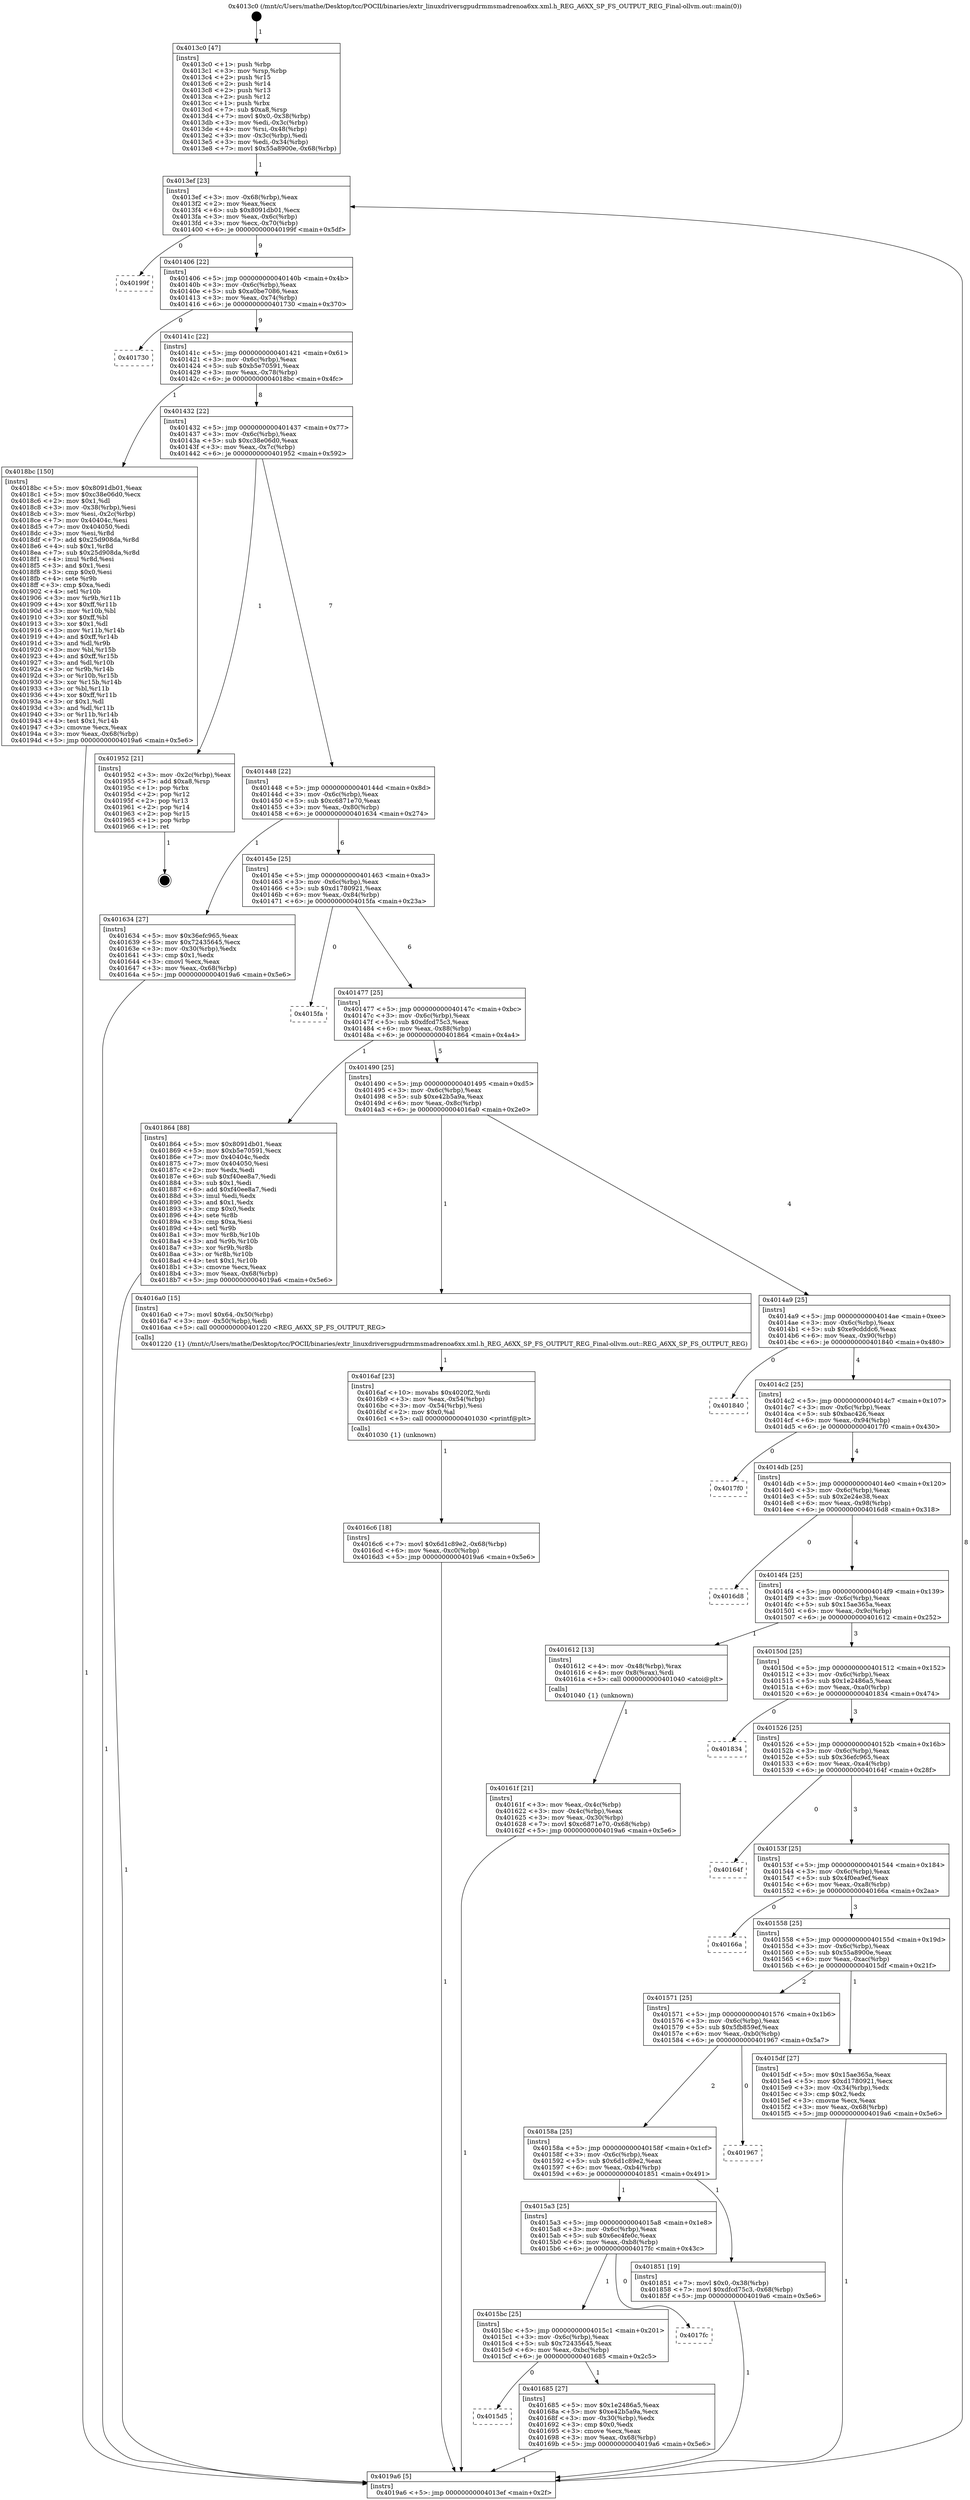 digraph "0x4013c0" {
  label = "0x4013c0 (/mnt/c/Users/mathe/Desktop/tcc/POCII/binaries/extr_linuxdriversgpudrmmsmadrenoa6xx.xml.h_REG_A6XX_SP_FS_OUTPUT_REG_Final-ollvm.out::main(0))"
  labelloc = "t"
  node[shape=record]

  Entry [label="",width=0.3,height=0.3,shape=circle,fillcolor=black,style=filled]
  "0x4013ef" [label="{
     0x4013ef [23]\l
     | [instrs]\l
     &nbsp;&nbsp;0x4013ef \<+3\>: mov -0x68(%rbp),%eax\l
     &nbsp;&nbsp;0x4013f2 \<+2\>: mov %eax,%ecx\l
     &nbsp;&nbsp;0x4013f4 \<+6\>: sub $0x8091db01,%ecx\l
     &nbsp;&nbsp;0x4013fa \<+3\>: mov %eax,-0x6c(%rbp)\l
     &nbsp;&nbsp;0x4013fd \<+3\>: mov %ecx,-0x70(%rbp)\l
     &nbsp;&nbsp;0x401400 \<+6\>: je 000000000040199f \<main+0x5df\>\l
  }"]
  "0x40199f" [label="{
     0x40199f\l
  }", style=dashed]
  "0x401406" [label="{
     0x401406 [22]\l
     | [instrs]\l
     &nbsp;&nbsp;0x401406 \<+5\>: jmp 000000000040140b \<main+0x4b\>\l
     &nbsp;&nbsp;0x40140b \<+3\>: mov -0x6c(%rbp),%eax\l
     &nbsp;&nbsp;0x40140e \<+5\>: sub $0xa0be7086,%eax\l
     &nbsp;&nbsp;0x401413 \<+3\>: mov %eax,-0x74(%rbp)\l
     &nbsp;&nbsp;0x401416 \<+6\>: je 0000000000401730 \<main+0x370\>\l
  }"]
  Exit [label="",width=0.3,height=0.3,shape=circle,fillcolor=black,style=filled,peripheries=2]
  "0x401730" [label="{
     0x401730\l
  }", style=dashed]
  "0x40141c" [label="{
     0x40141c [22]\l
     | [instrs]\l
     &nbsp;&nbsp;0x40141c \<+5\>: jmp 0000000000401421 \<main+0x61\>\l
     &nbsp;&nbsp;0x401421 \<+3\>: mov -0x6c(%rbp),%eax\l
     &nbsp;&nbsp;0x401424 \<+5\>: sub $0xb5e70591,%eax\l
     &nbsp;&nbsp;0x401429 \<+3\>: mov %eax,-0x78(%rbp)\l
     &nbsp;&nbsp;0x40142c \<+6\>: je 00000000004018bc \<main+0x4fc\>\l
  }"]
  "0x4016c6" [label="{
     0x4016c6 [18]\l
     | [instrs]\l
     &nbsp;&nbsp;0x4016c6 \<+7\>: movl $0x6d1c89e2,-0x68(%rbp)\l
     &nbsp;&nbsp;0x4016cd \<+6\>: mov %eax,-0xc0(%rbp)\l
     &nbsp;&nbsp;0x4016d3 \<+5\>: jmp 00000000004019a6 \<main+0x5e6\>\l
  }"]
  "0x4018bc" [label="{
     0x4018bc [150]\l
     | [instrs]\l
     &nbsp;&nbsp;0x4018bc \<+5\>: mov $0x8091db01,%eax\l
     &nbsp;&nbsp;0x4018c1 \<+5\>: mov $0xc38e06d0,%ecx\l
     &nbsp;&nbsp;0x4018c6 \<+2\>: mov $0x1,%dl\l
     &nbsp;&nbsp;0x4018c8 \<+3\>: mov -0x38(%rbp),%esi\l
     &nbsp;&nbsp;0x4018cb \<+3\>: mov %esi,-0x2c(%rbp)\l
     &nbsp;&nbsp;0x4018ce \<+7\>: mov 0x40404c,%esi\l
     &nbsp;&nbsp;0x4018d5 \<+7\>: mov 0x404050,%edi\l
     &nbsp;&nbsp;0x4018dc \<+3\>: mov %esi,%r8d\l
     &nbsp;&nbsp;0x4018df \<+7\>: add $0x25d908da,%r8d\l
     &nbsp;&nbsp;0x4018e6 \<+4\>: sub $0x1,%r8d\l
     &nbsp;&nbsp;0x4018ea \<+7\>: sub $0x25d908da,%r8d\l
     &nbsp;&nbsp;0x4018f1 \<+4\>: imul %r8d,%esi\l
     &nbsp;&nbsp;0x4018f5 \<+3\>: and $0x1,%esi\l
     &nbsp;&nbsp;0x4018f8 \<+3\>: cmp $0x0,%esi\l
     &nbsp;&nbsp;0x4018fb \<+4\>: sete %r9b\l
     &nbsp;&nbsp;0x4018ff \<+3\>: cmp $0xa,%edi\l
     &nbsp;&nbsp;0x401902 \<+4\>: setl %r10b\l
     &nbsp;&nbsp;0x401906 \<+3\>: mov %r9b,%r11b\l
     &nbsp;&nbsp;0x401909 \<+4\>: xor $0xff,%r11b\l
     &nbsp;&nbsp;0x40190d \<+3\>: mov %r10b,%bl\l
     &nbsp;&nbsp;0x401910 \<+3\>: xor $0xff,%bl\l
     &nbsp;&nbsp;0x401913 \<+3\>: xor $0x1,%dl\l
     &nbsp;&nbsp;0x401916 \<+3\>: mov %r11b,%r14b\l
     &nbsp;&nbsp;0x401919 \<+4\>: and $0xff,%r14b\l
     &nbsp;&nbsp;0x40191d \<+3\>: and %dl,%r9b\l
     &nbsp;&nbsp;0x401920 \<+3\>: mov %bl,%r15b\l
     &nbsp;&nbsp;0x401923 \<+4\>: and $0xff,%r15b\l
     &nbsp;&nbsp;0x401927 \<+3\>: and %dl,%r10b\l
     &nbsp;&nbsp;0x40192a \<+3\>: or %r9b,%r14b\l
     &nbsp;&nbsp;0x40192d \<+3\>: or %r10b,%r15b\l
     &nbsp;&nbsp;0x401930 \<+3\>: xor %r15b,%r14b\l
     &nbsp;&nbsp;0x401933 \<+3\>: or %bl,%r11b\l
     &nbsp;&nbsp;0x401936 \<+4\>: xor $0xff,%r11b\l
     &nbsp;&nbsp;0x40193a \<+3\>: or $0x1,%dl\l
     &nbsp;&nbsp;0x40193d \<+3\>: and %dl,%r11b\l
     &nbsp;&nbsp;0x401940 \<+3\>: or %r11b,%r14b\l
     &nbsp;&nbsp;0x401943 \<+4\>: test $0x1,%r14b\l
     &nbsp;&nbsp;0x401947 \<+3\>: cmovne %ecx,%eax\l
     &nbsp;&nbsp;0x40194a \<+3\>: mov %eax,-0x68(%rbp)\l
     &nbsp;&nbsp;0x40194d \<+5\>: jmp 00000000004019a6 \<main+0x5e6\>\l
  }"]
  "0x401432" [label="{
     0x401432 [22]\l
     | [instrs]\l
     &nbsp;&nbsp;0x401432 \<+5\>: jmp 0000000000401437 \<main+0x77\>\l
     &nbsp;&nbsp;0x401437 \<+3\>: mov -0x6c(%rbp),%eax\l
     &nbsp;&nbsp;0x40143a \<+5\>: sub $0xc38e06d0,%eax\l
     &nbsp;&nbsp;0x40143f \<+3\>: mov %eax,-0x7c(%rbp)\l
     &nbsp;&nbsp;0x401442 \<+6\>: je 0000000000401952 \<main+0x592\>\l
  }"]
  "0x4016af" [label="{
     0x4016af [23]\l
     | [instrs]\l
     &nbsp;&nbsp;0x4016af \<+10\>: movabs $0x4020f2,%rdi\l
     &nbsp;&nbsp;0x4016b9 \<+3\>: mov %eax,-0x54(%rbp)\l
     &nbsp;&nbsp;0x4016bc \<+3\>: mov -0x54(%rbp),%esi\l
     &nbsp;&nbsp;0x4016bf \<+2\>: mov $0x0,%al\l
     &nbsp;&nbsp;0x4016c1 \<+5\>: call 0000000000401030 \<printf@plt\>\l
     | [calls]\l
     &nbsp;&nbsp;0x401030 \{1\} (unknown)\l
  }"]
  "0x401952" [label="{
     0x401952 [21]\l
     | [instrs]\l
     &nbsp;&nbsp;0x401952 \<+3\>: mov -0x2c(%rbp),%eax\l
     &nbsp;&nbsp;0x401955 \<+7\>: add $0xa8,%rsp\l
     &nbsp;&nbsp;0x40195c \<+1\>: pop %rbx\l
     &nbsp;&nbsp;0x40195d \<+2\>: pop %r12\l
     &nbsp;&nbsp;0x40195f \<+2\>: pop %r13\l
     &nbsp;&nbsp;0x401961 \<+2\>: pop %r14\l
     &nbsp;&nbsp;0x401963 \<+2\>: pop %r15\l
     &nbsp;&nbsp;0x401965 \<+1\>: pop %rbp\l
     &nbsp;&nbsp;0x401966 \<+1\>: ret\l
  }"]
  "0x401448" [label="{
     0x401448 [22]\l
     | [instrs]\l
     &nbsp;&nbsp;0x401448 \<+5\>: jmp 000000000040144d \<main+0x8d\>\l
     &nbsp;&nbsp;0x40144d \<+3\>: mov -0x6c(%rbp),%eax\l
     &nbsp;&nbsp;0x401450 \<+5\>: sub $0xc6871e70,%eax\l
     &nbsp;&nbsp;0x401455 \<+3\>: mov %eax,-0x80(%rbp)\l
     &nbsp;&nbsp;0x401458 \<+6\>: je 0000000000401634 \<main+0x274\>\l
  }"]
  "0x4015d5" [label="{
     0x4015d5\l
  }", style=dashed]
  "0x401634" [label="{
     0x401634 [27]\l
     | [instrs]\l
     &nbsp;&nbsp;0x401634 \<+5\>: mov $0x36efc965,%eax\l
     &nbsp;&nbsp;0x401639 \<+5\>: mov $0x72435645,%ecx\l
     &nbsp;&nbsp;0x40163e \<+3\>: mov -0x30(%rbp),%edx\l
     &nbsp;&nbsp;0x401641 \<+3\>: cmp $0x1,%edx\l
     &nbsp;&nbsp;0x401644 \<+3\>: cmovl %ecx,%eax\l
     &nbsp;&nbsp;0x401647 \<+3\>: mov %eax,-0x68(%rbp)\l
     &nbsp;&nbsp;0x40164a \<+5\>: jmp 00000000004019a6 \<main+0x5e6\>\l
  }"]
  "0x40145e" [label="{
     0x40145e [25]\l
     | [instrs]\l
     &nbsp;&nbsp;0x40145e \<+5\>: jmp 0000000000401463 \<main+0xa3\>\l
     &nbsp;&nbsp;0x401463 \<+3\>: mov -0x6c(%rbp),%eax\l
     &nbsp;&nbsp;0x401466 \<+5\>: sub $0xd1780921,%eax\l
     &nbsp;&nbsp;0x40146b \<+6\>: mov %eax,-0x84(%rbp)\l
     &nbsp;&nbsp;0x401471 \<+6\>: je 00000000004015fa \<main+0x23a\>\l
  }"]
  "0x401685" [label="{
     0x401685 [27]\l
     | [instrs]\l
     &nbsp;&nbsp;0x401685 \<+5\>: mov $0x1e2486a5,%eax\l
     &nbsp;&nbsp;0x40168a \<+5\>: mov $0xe42b5a9a,%ecx\l
     &nbsp;&nbsp;0x40168f \<+3\>: mov -0x30(%rbp),%edx\l
     &nbsp;&nbsp;0x401692 \<+3\>: cmp $0x0,%edx\l
     &nbsp;&nbsp;0x401695 \<+3\>: cmove %ecx,%eax\l
     &nbsp;&nbsp;0x401698 \<+3\>: mov %eax,-0x68(%rbp)\l
     &nbsp;&nbsp;0x40169b \<+5\>: jmp 00000000004019a6 \<main+0x5e6\>\l
  }"]
  "0x4015fa" [label="{
     0x4015fa\l
  }", style=dashed]
  "0x401477" [label="{
     0x401477 [25]\l
     | [instrs]\l
     &nbsp;&nbsp;0x401477 \<+5\>: jmp 000000000040147c \<main+0xbc\>\l
     &nbsp;&nbsp;0x40147c \<+3\>: mov -0x6c(%rbp),%eax\l
     &nbsp;&nbsp;0x40147f \<+5\>: sub $0xdfcd75c3,%eax\l
     &nbsp;&nbsp;0x401484 \<+6\>: mov %eax,-0x88(%rbp)\l
     &nbsp;&nbsp;0x40148a \<+6\>: je 0000000000401864 \<main+0x4a4\>\l
  }"]
  "0x4015bc" [label="{
     0x4015bc [25]\l
     | [instrs]\l
     &nbsp;&nbsp;0x4015bc \<+5\>: jmp 00000000004015c1 \<main+0x201\>\l
     &nbsp;&nbsp;0x4015c1 \<+3\>: mov -0x6c(%rbp),%eax\l
     &nbsp;&nbsp;0x4015c4 \<+5\>: sub $0x72435645,%eax\l
     &nbsp;&nbsp;0x4015c9 \<+6\>: mov %eax,-0xbc(%rbp)\l
     &nbsp;&nbsp;0x4015cf \<+6\>: je 0000000000401685 \<main+0x2c5\>\l
  }"]
  "0x401864" [label="{
     0x401864 [88]\l
     | [instrs]\l
     &nbsp;&nbsp;0x401864 \<+5\>: mov $0x8091db01,%eax\l
     &nbsp;&nbsp;0x401869 \<+5\>: mov $0xb5e70591,%ecx\l
     &nbsp;&nbsp;0x40186e \<+7\>: mov 0x40404c,%edx\l
     &nbsp;&nbsp;0x401875 \<+7\>: mov 0x404050,%esi\l
     &nbsp;&nbsp;0x40187c \<+2\>: mov %edx,%edi\l
     &nbsp;&nbsp;0x40187e \<+6\>: sub $0xf40ee8a7,%edi\l
     &nbsp;&nbsp;0x401884 \<+3\>: sub $0x1,%edi\l
     &nbsp;&nbsp;0x401887 \<+6\>: add $0xf40ee8a7,%edi\l
     &nbsp;&nbsp;0x40188d \<+3\>: imul %edi,%edx\l
     &nbsp;&nbsp;0x401890 \<+3\>: and $0x1,%edx\l
     &nbsp;&nbsp;0x401893 \<+3\>: cmp $0x0,%edx\l
     &nbsp;&nbsp;0x401896 \<+4\>: sete %r8b\l
     &nbsp;&nbsp;0x40189a \<+3\>: cmp $0xa,%esi\l
     &nbsp;&nbsp;0x40189d \<+4\>: setl %r9b\l
     &nbsp;&nbsp;0x4018a1 \<+3\>: mov %r8b,%r10b\l
     &nbsp;&nbsp;0x4018a4 \<+3\>: and %r9b,%r10b\l
     &nbsp;&nbsp;0x4018a7 \<+3\>: xor %r9b,%r8b\l
     &nbsp;&nbsp;0x4018aa \<+3\>: or %r8b,%r10b\l
     &nbsp;&nbsp;0x4018ad \<+4\>: test $0x1,%r10b\l
     &nbsp;&nbsp;0x4018b1 \<+3\>: cmovne %ecx,%eax\l
     &nbsp;&nbsp;0x4018b4 \<+3\>: mov %eax,-0x68(%rbp)\l
     &nbsp;&nbsp;0x4018b7 \<+5\>: jmp 00000000004019a6 \<main+0x5e6\>\l
  }"]
  "0x401490" [label="{
     0x401490 [25]\l
     | [instrs]\l
     &nbsp;&nbsp;0x401490 \<+5\>: jmp 0000000000401495 \<main+0xd5\>\l
     &nbsp;&nbsp;0x401495 \<+3\>: mov -0x6c(%rbp),%eax\l
     &nbsp;&nbsp;0x401498 \<+5\>: sub $0xe42b5a9a,%eax\l
     &nbsp;&nbsp;0x40149d \<+6\>: mov %eax,-0x8c(%rbp)\l
     &nbsp;&nbsp;0x4014a3 \<+6\>: je 00000000004016a0 \<main+0x2e0\>\l
  }"]
  "0x4017fc" [label="{
     0x4017fc\l
  }", style=dashed]
  "0x4016a0" [label="{
     0x4016a0 [15]\l
     | [instrs]\l
     &nbsp;&nbsp;0x4016a0 \<+7\>: movl $0x64,-0x50(%rbp)\l
     &nbsp;&nbsp;0x4016a7 \<+3\>: mov -0x50(%rbp),%edi\l
     &nbsp;&nbsp;0x4016aa \<+5\>: call 0000000000401220 \<REG_A6XX_SP_FS_OUTPUT_REG\>\l
     | [calls]\l
     &nbsp;&nbsp;0x401220 \{1\} (/mnt/c/Users/mathe/Desktop/tcc/POCII/binaries/extr_linuxdriversgpudrmmsmadrenoa6xx.xml.h_REG_A6XX_SP_FS_OUTPUT_REG_Final-ollvm.out::REG_A6XX_SP_FS_OUTPUT_REG)\l
  }"]
  "0x4014a9" [label="{
     0x4014a9 [25]\l
     | [instrs]\l
     &nbsp;&nbsp;0x4014a9 \<+5\>: jmp 00000000004014ae \<main+0xee\>\l
     &nbsp;&nbsp;0x4014ae \<+3\>: mov -0x6c(%rbp),%eax\l
     &nbsp;&nbsp;0x4014b1 \<+5\>: sub $0xe9cdddc6,%eax\l
     &nbsp;&nbsp;0x4014b6 \<+6\>: mov %eax,-0x90(%rbp)\l
     &nbsp;&nbsp;0x4014bc \<+6\>: je 0000000000401840 \<main+0x480\>\l
  }"]
  "0x4015a3" [label="{
     0x4015a3 [25]\l
     | [instrs]\l
     &nbsp;&nbsp;0x4015a3 \<+5\>: jmp 00000000004015a8 \<main+0x1e8\>\l
     &nbsp;&nbsp;0x4015a8 \<+3\>: mov -0x6c(%rbp),%eax\l
     &nbsp;&nbsp;0x4015ab \<+5\>: sub $0x6ec4fe0c,%eax\l
     &nbsp;&nbsp;0x4015b0 \<+6\>: mov %eax,-0xb8(%rbp)\l
     &nbsp;&nbsp;0x4015b6 \<+6\>: je 00000000004017fc \<main+0x43c\>\l
  }"]
  "0x401840" [label="{
     0x401840\l
  }", style=dashed]
  "0x4014c2" [label="{
     0x4014c2 [25]\l
     | [instrs]\l
     &nbsp;&nbsp;0x4014c2 \<+5\>: jmp 00000000004014c7 \<main+0x107\>\l
     &nbsp;&nbsp;0x4014c7 \<+3\>: mov -0x6c(%rbp),%eax\l
     &nbsp;&nbsp;0x4014ca \<+5\>: sub $0xbac426,%eax\l
     &nbsp;&nbsp;0x4014cf \<+6\>: mov %eax,-0x94(%rbp)\l
     &nbsp;&nbsp;0x4014d5 \<+6\>: je 00000000004017f0 \<main+0x430\>\l
  }"]
  "0x401851" [label="{
     0x401851 [19]\l
     | [instrs]\l
     &nbsp;&nbsp;0x401851 \<+7\>: movl $0x0,-0x38(%rbp)\l
     &nbsp;&nbsp;0x401858 \<+7\>: movl $0xdfcd75c3,-0x68(%rbp)\l
     &nbsp;&nbsp;0x40185f \<+5\>: jmp 00000000004019a6 \<main+0x5e6\>\l
  }"]
  "0x4017f0" [label="{
     0x4017f0\l
  }", style=dashed]
  "0x4014db" [label="{
     0x4014db [25]\l
     | [instrs]\l
     &nbsp;&nbsp;0x4014db \<+5\>: jmp 00000000004014e0 \<main+0x120\>\l
     &nbsp;&nbsp;0x4014e0 \<+3\>: mov -0x6c(%rbp),%eax\l
     &nbsp;&nbsp;0x4014e3 \<+5\>: sub $0x2e24e38,%eax\l
     &nbsp;&nbsp;0x4014e8 \<+6\>: mov %eax,-0x98(%rbp)\l
     &nbsp;&nbsp;0x4014ee \<+6\>: je 00000000004016d8 \<main+0x318\>\l
  }"]
  "0x40158a" [label="{
     0x40158a [25]\l
     | [instrs]\l
     &nbsp;&nbsp;0x40158a \<+5\>: jmp 000000000040158f \<main+0x1cf\>\l
     &nbsp;&nbsp;0x40158f \<+3\>: mov -0x6c(%rbp),%eax\l
     &nbsp;&nbsp;0x401592 \<+5\>: sub $0x6d1c89e2,%eax\l
     &nbsp;&nbsp;0x401597 \<+6\>: mov %eax,-0xb4(%rbp)\l
     &nbsp;&nbsp;0x40159d \<+6\>: je 0000000000401851 \<main+0x491\>\l
  }"]
  "0x4016d8" [label="{
     0x4016d8\l
  }", style=dashed]
  "0x4014f4" [label="{
     0x4014f4 [25]\l
     | [instrs]\l
     &nbsp;&nbsp;0x4014f4 \<+5\>: jmp 00000000004014f9 \<main+0x139\>\l
     &nbsp;&nbsp;0x4014f9 \<+3\>: mov -0x6c(%rbp),%eax\l
     &nbsp;&nbsp;0x4014fc \<+5\>: sub $0x15ae365a,%eax\l
     &nbsp;&nbsp;0x401501 \<+6\>: mov %eax,-0x9c(%rbp)\l
     &nbsp;&nbsp;0x401507 \<+6\>: je 0000000000401612 \<main+0x252\>\l
  }"]
  "0x401967" [label="{
     0x401967\l
  }", style=dashed]
  "0x401612" [label="{
     0x401612 [13]\l
     | [instrs]\l
     &nbsp;&nbsp;0x401612 \<+4\>: mov -0x48(%rbp),%rax\l
     &nbsp;&nbsp;0x401616 \<+4\>: mov 0x8(%rax),%rdi\l
     &nbsp;&nbsp;0x40161a \<+5\>: call 0000000000401040 \<atoi@plt\>\l
     | [calls]\l
     &nbsp;&nbsp;0x401040 \{1\} (unknown)\l
  }"]
  "0x40150d" [label="{
     0x40150d [25]\l
     | [instrs]\l
     &nbsp;&nbsp;0x40150d \<+5\>: jmp 0000000000401512 \<main+0x152\>\l
     &nbsp;&nbsp;0x401512 \<+3\>: mov -0x6c(%rbp),%eax\l
     &nbsp;&nbsp;0x401515 \<+5\>: sub $0x1e2486a5,%eax\l
     &nbsp;&nbsp;0x40151a \<+6\>: mov %eax,-0xa0(%rbp)\l
     &nbsp;&nbsp;0x401520 \<+6\>: je 0000000000401834 \<main+0x474\>\l
  }"]
  "0x40161f" [label="{
     0x40161f [21]\l
     | [instrs]\l
     &nbsp;&nbsp;0x40161f \<+3\>: mov %eax,-0x4c(%rbp)\l
     &nbsp;&nbsp;0x401622 \<+3\>: mov -0x4c(%rbp),%eax\l
     &nbsp;&nbsp;0x401625 \<+3\>: mov %eax,-0x30(%rbp)\l
     &nbsp;&nbsp;0x401628 \<+7\>: movl $0xc6871e70,-0x68(%rbp)\l
     &nbsp;&nbsp;0x40162f \<+5\>: jmp 00000000004019a6 \<main+0x5e6\>\l
  }"]
  "0x401834" [label="{
     0x401834\l
  }", style=dashed]
  "0x401526" [label="{
     0x401526 [25]\l
     | [instrs]\l
     &nbsp;&nbsp;0x401526 \<+5\>: jmp 000000000040152b \<main+0x16b\>\l
     &nbsp;&nbsp;0x40152b \<+3\>: mov -0x6c(%rbp),%eax\l
     &nbsp;&nbsp;0x40152e \<+5\>: sub $0x36efc965,%eax\l
     &nbsp;&nbsp;0x401533 \<+6\>: mov %eax,-0xa4(%rbp)\l
     &nbsp;&nbsp;0x401539 \<+6\>: je 000000000040164f \<main+0x28f\>\l
  }"]
  "0x4013c0" [label="{
     0x4013c0 [47]\l
     | [instrs]\l
     &nbsp;&nbsp;0x4013c0 \<+1\>: push %rbp\l
     &nbsp;&nbsp;0x4013c1 \<+3\>: mov %rsp,%rbp\l
     &nbsp;&nbsp;0x4013c4 \<+2\>: push %r15\l
     &nbsp;&nbsp;0x4013c6 \<+2\>: push %r14\l
     &nbsp;&nbsp;0x4013c8 \<+2\>: push %r13\l
     &nbsp;&nbsp;0x4013ca \<+2\>: push %r12\l
     &nbsp;&nbsp;0x4013cc \<+1\>: push %rbx\l
     &nbsp;&nbsp;0x4013cd \<+7\>: sub $0xa8,%rsp\l
     &nbsp;&nbsp;0x4013d4 \<+7\>: movl $0x0,-0x38(%rbp)\l
     &nbsp;&nbsp;0x4013db \<+3\>: mov %edi,-0x3c(%rbp)\l
     &nbsp;&nbsp;0x4013de \<+4\>: mov %rsi,-0x48(%rbp)\l
     &nbsp;&nbsp;0x4013e2 \<+3\>: mov -0x3c(%rbp),%edi\l
     &nbsp;&nbsp;0x4013e5 \<+3\>: mov %edi,-0x34(%rbp)\l
     &nbsp;&nbsp;0x4013e8 \<+7\>: movl $0x55a8900e,-0x68(%rbp)\l
  }"]
  "0x40164f" [label="{
     0x40164f\l
  }", style=dashed]
  "0x40153f" [label="{
     0x40153f [25]\l
     | [instrs]\l
     &nbsp;&nbsp;0x40153f \<+5\>: jmp 0000000000401544 \<main+0x184\>\l
     &nbsp;&nbsp;0x401544 \<+3\>: mov -0x6c(%rbp),%eax\l
     &nbsp;&nbsp;0x401547 \<+5\>: sub $0x4f0ea9ef,%eax\l
     &nbsp;&nbsp;0x40154c \<+6\>: mov %eax,-0xa8(%rbp)\l
     &nbsp;&nbsp;0x401552 \<+6\>: je 000000000040166a \<main+0x2aa\>\l
  }"]
  "0x4019a6" [label="{
     0x4019a6 [5]\l
     | [instrs]\l
     &nbsp;&nbsp;0x4019a6 \<+5\>: jmp 00000000004013ef \<main+0x2f\>\l
  }"]
  "0x40166a" [label="{
     0x40166a\l
  }", style=dashed]
  "0x401558" [label="{
     0x401558 [25]\l
     | [instrs]\l
     &nbsp;&nbsp;0x401558 \<+5\>: jmp 000000000040155d \<main+0x19d\>\l
     &nbsp;&nbsp;0x40155d \<+3\>: mov -0x6c(%rbp),%eax\l
     &nbsp;&nbsp;0x401560 \<+5\>: sub $0x55a8900e,%eax\l
     &nbsp;&nbsp;0x401565 \<+6\>: mov %eax,-0xac(%rbp)\l
     &nbsp;&nbsp;0x40156b \<+6\>: je 00000000004015df \<main+0x21f\>\l
  }"]
  "0x401571" [label="{
     0x401571 [25]\l
     | [instrs]\l
     &nbsp;&nbsp;0x401571 \<+5\>: jmp 0000000000401576 \<main+0x1b6\>\l
     &nbsp;&nbsp;0x401576 \<+3\>: mov -0x6c(%rbp),%eax\l
     &nbsp;&nbsp;0x401579 \<+5\>: sub $0x5fb859ef,%eax\l
     &nbsp;&nbsp;0x40157e \<+6\>: mov %eax,-0xb0(%rbp)\l
     &nbsp;&nbsp;0x401584 \<+6\>: je 0000000000401967 \<main+0x5a7\>\l
  }"]
  "0x4015df" [label="{
     0x4015df [27]\l
     | [instrs]\l
     &nbsp;&nbsp;0x4015df \<+5\>: mov $0x15ae365a,%eax\l
     &nbsp;&nbsp;0x4015e4 \<+5\>: mov $0xd1780921,%ecx\l
     &nbsp;&nbsp;0x4015e9 \<+3\>: mov -0x34(%rbp),%edx\l
     &nbsp;&nbsp;0x4015ec \<+3\>: cmp $0x2,%edx\l
     &nbsp;&nbsp;0x4015ef \<+3\>: cmovne %ecx,%eax\l
     &nbsp;&nbsp;0x4015f2 \<+3\>: mov %eax,-0x68(%rbp)\l
     &nbsp;&nbsp;0x4015f5 \<+5\>: jmp 00000000004019a6 \<main+0x5e6\>\l
  }"]
  Entry -> "0x4013c0" [label=" 1"]
  "0x4013ef" -> "0x40199f" [label=" 0"]
  "0x4013ef" -> "0x401406" [label=" 9"]
  "0x401952" -> Exit [label=" 1"]
  "0x401406" -> "0x401730" [label=" 0"]
  "0x401406" -> "0x40141c" [label=" 9"]
  "0x4018bc" -> "0x4019a6" [label=" 1"]
  "0x40141c" -> "0x4018bc" [label=" 1"]
  "0x40141c" -> "0x401432" [label=" 8"]
  "0x401864" -> "0x4019a6" [label=" 1"]
  "0x401432" -> "0x401952" [label=" 1"]
  "0x401432" -> "0x401448" [label=" 7"]
  "0x401851" -> "0x4019a6" [label=" 1"]
  "0x401448" -> "0x401634" [label=" 1"]
  "0x401448" -> "0x40145e" [label=" 6"]
  "0x4016c6" -> "0x4019a6" [label=" 1"]
  "0x40145e" -> "0x4015fa" [label=" 0"]
  "0x40145e" -> "0x401477" [label=" 6"]
  "0x4016af" -> "0x4016c6" [label=" 1"]
  "0x401477" -> "0x401864" [label=" 1"]
  "0x401477" -> "0x401490" [label=" 5"]
  "0x401685" -> "0x4019a6" [label=" 1"]
  "0x401490" -> "0x4016a0" [label=" 1"]
  "0x401490" -> "0x4014a9" [label=" 4"]
  "0x4015bc" -> "0x4015d5" [label=" 0"]
  "0x4014a9" -> "0x401840" [label=" 0"]
  "0x4014a9" -> "0x4014c2" [label=" 4"]
  "0x4016a0" -> "0x4016af" [label=" 1"]
  "0x4014c2" -> "0x4017f0" [label=" 0"]
  "0x4014c2" -> "0x4014db" [label=" 4"]
  "0x4015a3" -> "0x4015bc" [label=" 1"]
  "0x4014db" -> "0x4016d8" [label=" 0"]
  "0x4014db" -> "0x4014f4" [label=" 4"]
  "0x4015bc" -> "0x401685" [label=" 1"]
  "0x4014f4" -> "0x401612" [label=" 1"]
  "0x4014f4" -> "0x40150d" [label=" 3"]
  "0x40158a" -> "0x4015a3" [label=" 1"]
  "0x40150d" -> "0x401834" [label=" 0"]
  "0x40150d" -> "0x401526" [label=" 3"]
  "0x4015a3" -> "0x4017fc" [label=" 0"]
  "0x401526" -> "0x40164f" [label=" 0"]
  "0x401526" -> "0x40153f" [label=" 3"]
  "0x401571" -> "0x40158a" [label=" 2"]
  "0x40153f" -> "0x40166a" [label=" 0"]
  "0x40153f" -> "0x401558" [label=" 3"]
  "0x401571" -> "0x401967" [label=" 0"]
  "0x401558" -> "0x4015df" [label=" 1"]
  "0x401558" -> "0x401571" [label=" 2"]
  "0x4015df" -> "0x4019a6" [label=" 1"]
  "0x4013c0" -> "0x4013ef" [label=" 1"]
  "0x4019a6" -> "0x4013ef" [label=" 8"]
  "0x401612" -> "0x40161f" [label=" 1"]
  "0x40161f" -> "0x4019a6" [label=" 1"]
  "0x401634" -> "0x4019a6" [label=" 1"]
  "0x40158a" -> "0x401851" [label=" 1"]
}
